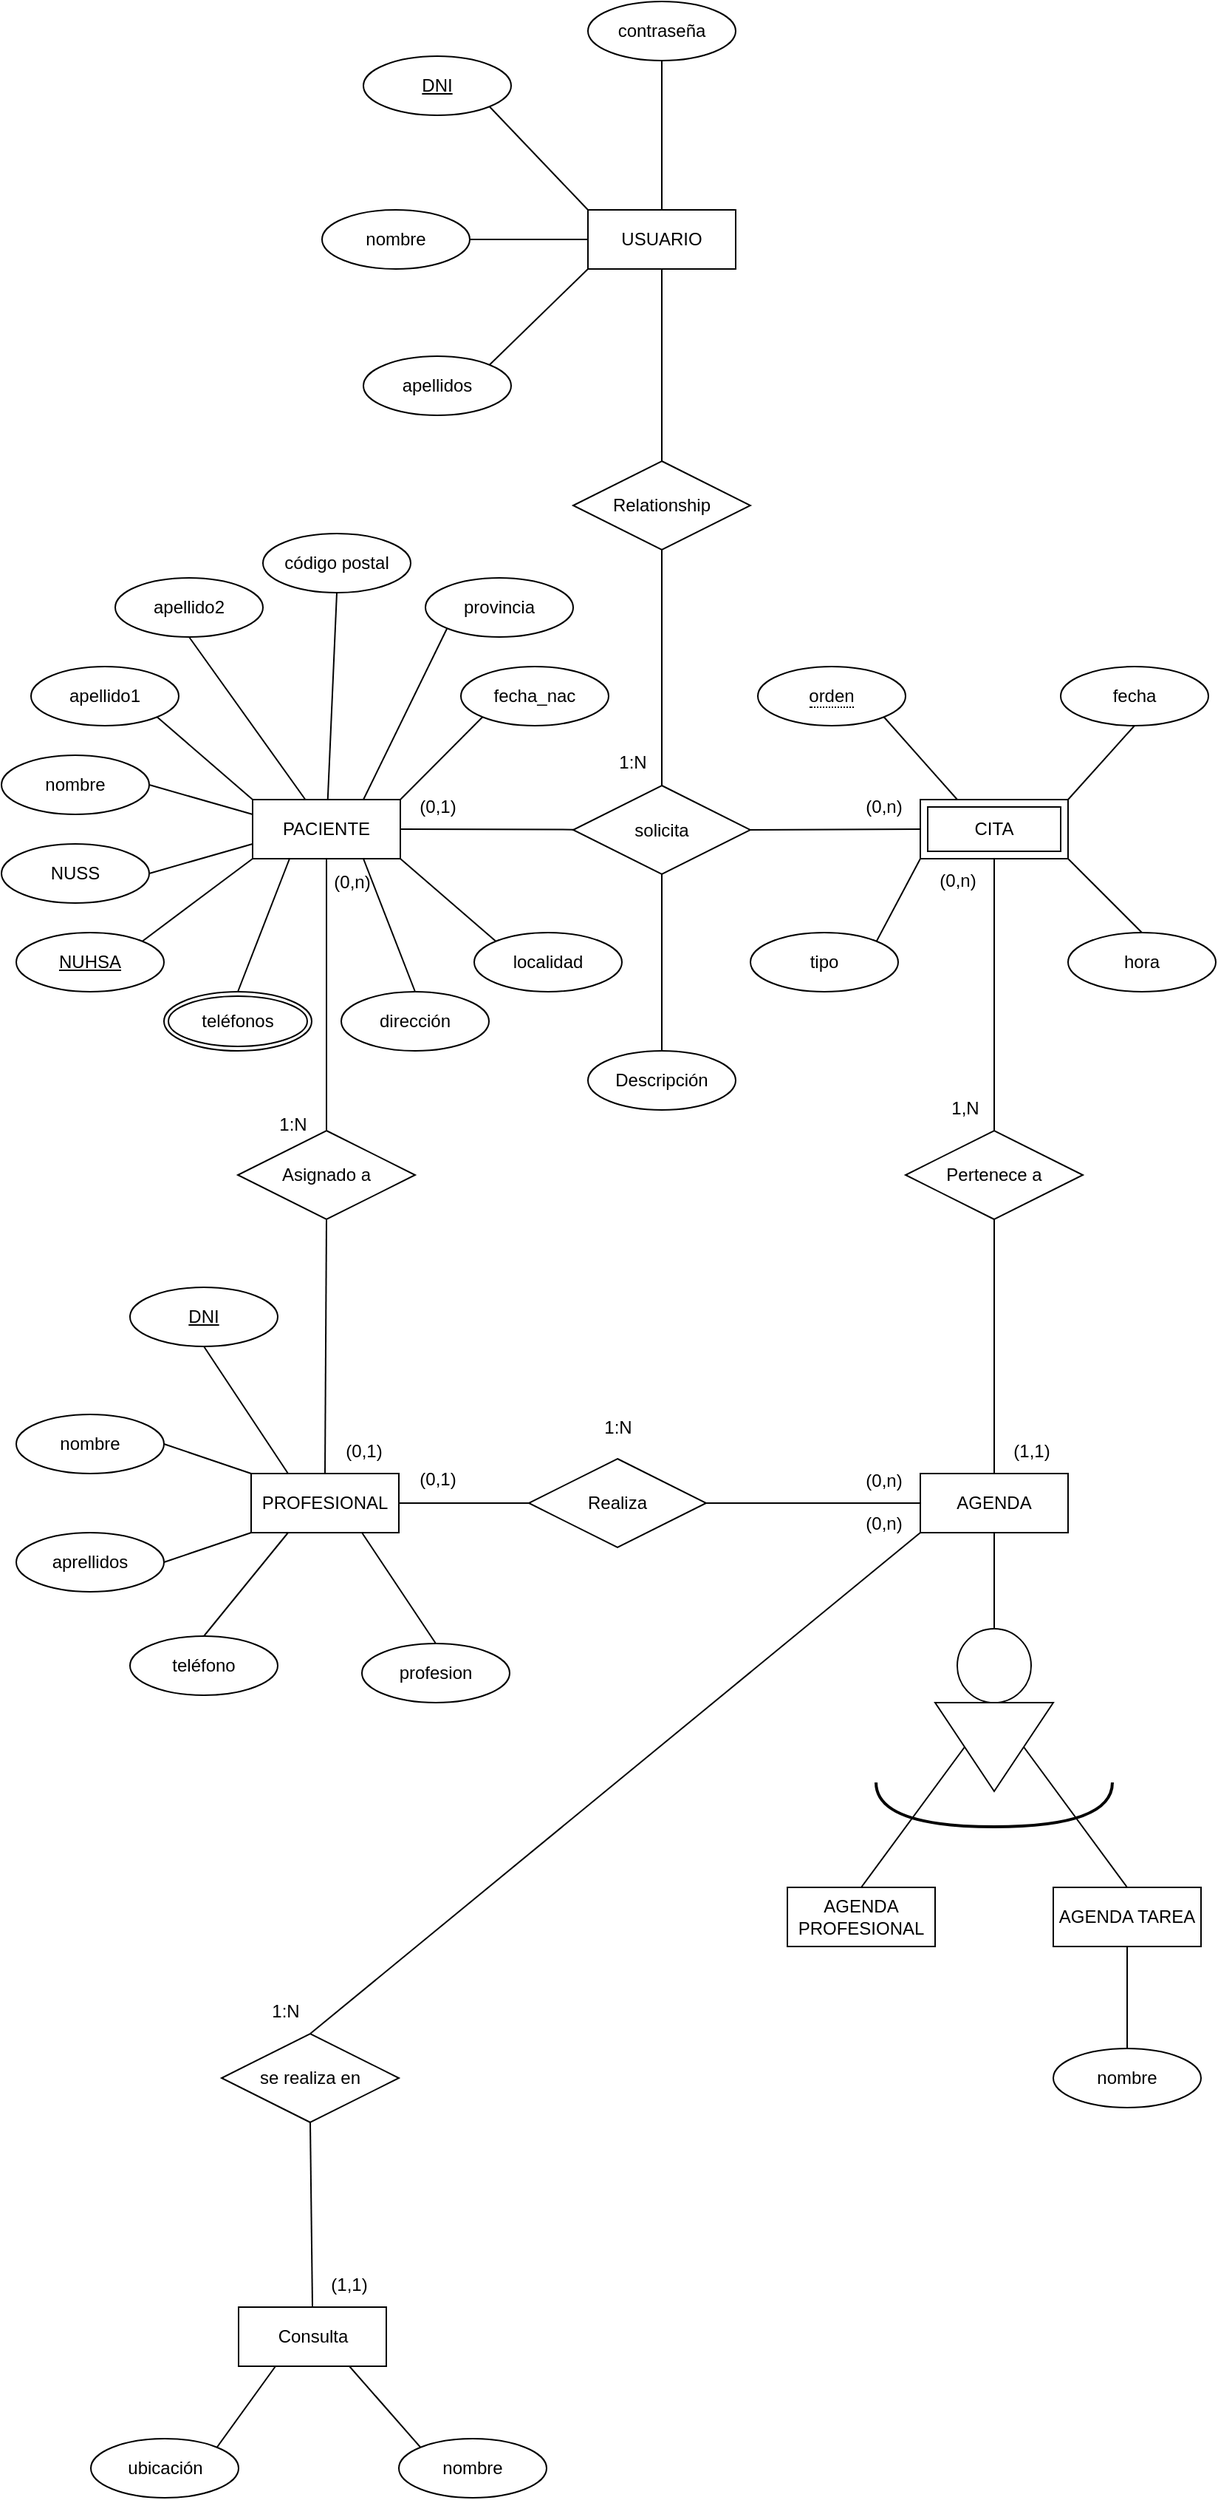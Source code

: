 <mxfile version="20.5.2" type="github">
  <diagram id="R2lEEEUBdFMjLlhIrx00" name="Page-1">
    <mxGraphModel dx="1102" dy="1736" grid="1" gridSize="10" guides="1" tooltips="1" connect="1" arrows="1" fold="1" page="1" pageScale="1" pageWidth="827" pageHeight="1169" math="0" shadow="0" extFonts="Permanent Marker^https://fonts.googleapis.com/css?family=Permanent+Marker">
      <root>
        <mxCell id="0" />
        <mxCell id="1" parent="0" />
        <mxCell id="TmSD7UhLPy2CCh7BKd5N-5" value="PACIENTE" style="whiteSpace=wrap;html=1;align=center;" parent="1" vertex="1">
          <mxGeometry x="173" y="60" width="100" height="40" as="geometry" />
        </mxCell>
        <mxCell id="TmSD7UhLPy2CCh7BKd5N-8" value="&lt;div&gt;solicita&lt;/div&gt;" style="shape=rhombus;perimeter=rhombusPerimeter;whiteSpace=wrap;html=1;align=center;" parent="1" vertex="1">
          <mxGeometry x="390" y="50.5" width="120" height="60" as="geometry" />
        </mxCell>
        <mxCell id="TmSD7UhLPy2CCh7BKd5N-9" value="" style="endArrow=none;html=1;rounded=0;exitX=1;exitY=0.5;exitDx=0;exitDy=0;" parent="1" source="TmSD7UhLPy2CCh7BKd5N-5" target="TmSD7UhLPy2CCh7BKd5N-8" edge="1">
          <mxGeometry relative="1" as="geometry">
            <mxPoint x="330" y="280" as="sourcePoint" />
            <mxPoint x="490" y="280" as="targetPoint" />
          </mxGeometry>
        </mxCell>
        <mxCell id="TmSD7UhLPy2CCh7BKd5N-10" value="" style="endArrow=none;html=1;rounded=0;exitX=1;exitY=0.5;exitDx=0;exitDy=0;entryX=0;entryY=0.5;entryDx=0;entryDy=0;" parent="1" source="TmSD7UhLPy2CCh7BKd5N-8" target="TmSD7UhLPy2CCh7BKd5N-52" edge="1">
          <mxGeometry relative="1" as="geometry">
            <mxPoint x="330" y="280" as="sourcePoint" />
            <mxPoint x="650" y="80" as="targetPoint" />
          </mxGeometry>
        </mxCell>
        <mxCell id="TmSD7UhLPy2CCh7BKd5N-11" value="&lt;div&gt;Descripción&lt;/div&gt;" style="ellipse;whiteSpace=wrap;html=1;align=center;" parent="1" vertex="1">
          <mxGeometry x="400" y="230" width="100" height="40" as="geometry" />
        </mxCell>
        <mxCell id="TmSD7UhLPy2CCh7BKd5N-12" value="" style="endArrow=none;html=1;rounded=0;entryX=0.5;entryY=1;entryDx=0;entryDy=0;" parent="1" source="TmSD7UhLPy2CCh7BKd5N-11" target="TmSD7UhLPy2CCh7BKd5N-8" edge="1">
          <mxGeometry relative="1" as="geometry">
            <mxPoint x="331" y="282.5" as="sourcePoint" />
            <mxPoint x="491" y="282.5" as="targetPoint" />
          </mxGeometry>
        </mxCell>
        <mxCell id="TmSD7UhLPy2CCh7BKd5N-13" value="(0,1)" style="text;html=1;align=center;verticalAlign=middle;resizable=0;points=[];autosize=1;strokeColor=none;fillColor=none;" parent="1" vertex="1">
          <mxGeometry x="273" y="50" width="50" height="30" as="geometry" />
        </mxCell>
        <mxCell id="TmSD7UhLPy2CCh7BKd5N-14" value="(0,n)" style="text;html=1;align=center;verticalAlign=middle;resizable=0;points=[];autosize=1;strokeColor=none;fillColor=none;" parent="1" vertex="1">
          <mxGeometry x="575" y="50" width="50" height="30" as="geometry" />
        </mxCell>
        <mxCell id="TmSD7UhLPy2CCh7BKd5N-17" value="1:N" style="text;html=1;align=center;verticalAlign=middle;resizable=0;points=[];autosize=1;strokeColor=none;fillColor=none;" parent="1" vertex="1">
          <mxGeometry x="410" y="20" width="40" height="30" as="geometry" />
        </mxCell>
        <mxCell id="TmSD7UhLPy2CCh7BKd5N-20" value="Pertenece a" style="shape=rhombus;perimeter=rhombusPerimeter;whiteSpace=wrap;html=1;align=center;direction=west;" parent="1" vertex="1">
          <mxGeometry x="615" y="284" width="120" height="60" as="geometry" />
        </mxCell>
        <mxCell id="TmSD7UhLPy2CCh7BKd5N-21" value="" style="endArrow=none;html=1;rounded=0;entryX=0.5;entryY=1;entryDx=0;entryDy=0;exitX=0.5;exitY=1;exitDx=0;exitDy=0;" parent="1" source="TmSD7UhLPy2CCh7BKd5N-52" target="TmSD7UhLPy2CCh7BKd5N-20" edge="1">
          <mxGeometry relative="1" as="geometry">
            <mxPoint x="725" y="80" as="sourcePoint" />
            <mxPoint x="735" y="190" as="targetPoint" />
          </mxGeometry>
        </mxCell>
        <mxCell id="TmSD7UhLPy2CCh7BKd5N-25" value="" style="endArrow=none;html=1;rounded=0;exitX=0.5;exitY=0;exitDx=0;exitDy=0;entryX=0.5;entryY=0;entryDx=0;entryDy=0;" parent="1" source="TmSD7UhLPy2CCh7BKd5N-20" target="TmSD7UhLPy2CCh7BKd5N-53" edge="1">
          <mxGeometry relative="1" as="geometry">
            <mxPoint x="810" y="585" as="sourcePoint" />
            <mxPoint x="1395" y="317" as="targetPoint" />
          </mxGeometry>
        </mxCell>
        <mxCell id="TmSD7UhLPy2CCh7BKd5N-27" value="&lt;div&gt;NUHSA&lt;/div&gt;" style="ellipse;whiteSpace=wrap;html=1;align=center;fontStyle=4;" parent="1" vertex="1">
          <mxGeometry x="13" y="150" width="100" height="40" as="geometry" />
        </mxCell>
        <mxCell id="TmSD7UhLPy2CCh7BKd5N-28" value="&lt;div&gt;NUSS&lt;/div&gt;" style="ellipse;whiteSpace=wrap;html=1;align=center;" parent="1" vertex="1">
          <mxGeometry x="3" y="90" width="100" height="40" as="geometry" />
        </mxCell>
        <mxCell id="TmSD7UhLPy2CCh7BKd5N-30" value="" style="endArrow=none;html=1;rounded=0;exitX=1;exitY=0;exitDx=0;exitDy=0;entryX=0;entryY=1;entryDx=0;entryDy=0;" parent="1" source="TmSD7UhLPy2CCh7BKd5N-27" target="TmSD7UhLPy2CCh7BKd5N-5" edge="1">
          <mxGeometry relative="1" as="geometry">
            <mxPoint x="223" y="210" as="sourcePoint" />
            <mxPoint x="433" y="190" as="targetPoint" />
          </mxGeometry>
        </mxCell>
        <mxCell id="TmSD7UhLPy2CCh7BKd5N-33" value="" style="endArrow=none;html=1;rounded=0;exitX=1;exitY=0.5;exitDx=0;exitDy=0;" parent="1" source="TmSD7UhLPy2CCh7BKd5N-28" edge="1">
          <mxGeometry relative="1" as="geometry">
            <mxPoint x="273" y="290" as="sourcePoint" />
            <mxPoint x="173" y="90" as="targetPoint" />
          </mxGeometry>
        </mxCell>
        <mxCell id="TmSD7UhLPy2CCh7BKd5N-34" value="nombre" style="ellipse;whiteSpace=wrap;html=1;align=center;" parent="1" vertex="1">
          <mxGeometry x="3" y="30" width="100" height="40" as="geometry" />
        </mxCell>
        <mxCell id="TmSD7UhLPy2CCh7BKd5N-35" value="apellido1" style="ellipse;whiteSpace=wrap;html=1;align=center;" parent="1" vertex="1">
          <mxGeometry x="23" y="-30" width="100" height="40" as="geometry" />
        </mxCell>
        <mxCell id="TmSD7UhLPy2CCh7BKd5N-36" value="&lt;div&gt;apellido2&lt;/div&gt;" style="ellipse;whiteSpace=wrap;html=1;align=center;" parent="1" vertex="1">
          <mxGeometry x="80" y="-90" width="100" height="40" as="geometry" />
        </mxCell>
        <mxCell id="TmSD7UhLPy2CCh7BKd5N-37" value="" style="endArrow=none;html=1;rounded=0;exitX=1;exitY=0.5;exitDx=0;exitDy=0;" parent="1" source="TmSD7UhLPy2CCh7BKd5N-34" edge="1">
          <mxGeometry relative="1" as="geometry">
            <mxPoint x="273" y="220" as="sourcePoint" />
            <mxPoint x="173" y="70" as="targetPoint" />
          </mxGeometry>
        </mxCell>
        <mxCell id="TmSD7UhLPy2CCh7BKd5N-38" value="" style="endArrow=none;html=1;rounded=0;entryX=0;entryY=0;entryDx=0;entryDy=0;exitX=1;exitY=1;exitDx=0;exitDy=0;" parent="1" source="TmSD7UhLPy2CCh7BKd5N-35" target="TmSD7UhLPy2CCh7BKd5N-5" edge="1">
          <mxGeometry relative="1" as="geometry">
            <mxPoint x="103" y="4" as="sourcePoint" />
            <mxPoint x="433" y="220" as="targetPoint" />
          </mxGeometry>
        </mxCell>
        <mxCell id="TmSD7UhLPy2CCh7BKd5N-39" value="" style="endArrow=none;html=1;rounded=0;exitX=0.5;exitY=1;exitDx=0;exitDy=0;" parent="1" source="TmSD7UhLPy2CCh7BKd5N-36" target="TmSD7UhLPy2CCh7BKd5N-5" edge="1">
          <mxGeometry relative="1" as="geometry">
            <mxPoint x="273" y="220" as="sourcePoint" />
            <mxPoint x="433" y="220" as="targetPoint" />
          </mxGeometry>
        </mxCell>
        <mxCell id="TmSD7UhLPy2CCh7BKd5N-40" value="teléfonos" style="ellipse;shape=doubleEllipse;margin=3;whiteSpace=wrap;html=1;align=center;" parent="1" vertex="1">
          <mxGeometry x="113" y="190" width="100" height="40" as="geometry" />
        </mxCell>
        <mxCell id="TmSD7UhLPy2CCh7BKd5N-41" value="" style="endArrow=none;html=1;rounded=0;exitX=0.5;exitY=0;exitDx=0;exitDy=0;entryX=0.25;entryY=1;entryDx=0;entryDy=0;" parent="1" source="TmSD7UhLPy2CCh7BKd5N-40" target="TmSD7UhLPy2CCh7BKd5N-5" edge="1">
          <mxGeometry relative="1" as="geometry">
            <mxPoint x="273" y="220" as="sourcePoint" />
            <mxPoint x="433" y="220" as="targetPoint" />
          </mxGeometry>
        </mxCell>
        <mxCell id="TmSD7UhLPy2CCh7BKd5N-42" value="dirección" style="ellipse;whiteSpace=wrap;html=1;align=center;" parent="1" vertex="1">
          <mxGeometry x="233" y="190" width="100" height="40" as="geometry" />
        </mxCell>
        <mxCell id="TmSD7UhLPy2CCh7BKd5N-43" value="código postal" style="ellipse;whiteSpace=wrap;html=1;align=center;" parent="1" vertex="1">
          <mxGeometry x="180" y="-120" width="100" height="40" as="geometry" />
        </mxCell>
        <mxCell id="TmSD7UhLPy2CCh7BKd5N-44" value="&lt;div&gt;localidad&lt;/div&gt;" style="ellipse;whiteSpace=wrap;html=1;align=center;" parent="1" vertex="1">
          <mxGeometry x="323" y="150" width="100" height="40" as="geometry" />
        </mxCell>
        <mxCell id="TmSD7UhLPy2CCh7BKd5N-45" value="provincia" style="ellipse;whiteSpace=wrap;html=1;align=center;" parent="1" vertex="1">
          <mxGeometry x="290" y="-90" width="100" height="40" as="geometry" />
        </mxCell>
        <mxCell id="TmSD7UhLPy2CCh7BKd5N-46" value="" style="endArrow=none;html=1;rounded=0;entryX=0.5;entryY=1;entryDx=0;entryDy=0;" parent="1" source="TmSD7UhLPy2CCh7BKd5N-5" target="TmSD7UhLPy2CCh7BKd5N-43" edge="1">
          <mxGeometry relative="1" as="geometry">
            <mxPoint x="303" y="220" as="sourcePoint" />
            <mxPoint x="463" y="220" as="targetPoint" />
          </mxGeometry>
        </mxCell>
        <mxCell id="TmSD7UhLPy2CCh7BKd5N-47" value="" style="endArrow=none;html=1;rounded=0;entryX=0;entryY=1;entryDx=0;entryDy=0;exitX=0.75;exitY=0;exitDx=0;exitDy=0;" parent="1" target="TmSD7UhLPy2CCh7BKd5N-45" edge="1" source="TmSD7UhLPy2CCh7BKd5N-5">
          <mxGeometry relative="1" as="geometry">
            <mxPoint x="273" y="60" as="sourcePoint" />
            <mxPoint x="463" y="220" as="targetPoint" />
          </mxGeometry>
        </mxCell>
        <mxCell id="TmSD7UhLPy2CCh7BKd5N-48" value="" style="endArrow=none;html=1;rounded=0;exitX=0.75;exitY=1;exitDx=0;exitDy=0;entryX=0.5;entryY=0;entryDx=0;entryDy=0;" parent="1" source="TmSD7UhLPy2CCh7BKd5N-5" target="TmSD7UhLPy2CCh7BKd5N-42" edge="1">
          <mxGeometry relative="1" as="geometry">
            <mxPoint x="303" y="220" as="sourcePoint" />
            <mxPoint x="463" y="220" as="targetPoint" />
          </mxGeometry>
        </mxCell>
        <mxCell id="TmSD7UhLPy2CCh7BKd5N-49" value="" style="endArrow=none;html=1;rounded=0;exitX=1;exitY=1;exitDx=0;exitDy=0;entryX=0;entryY=0;entryDx=0;entryDy=0;" parent="1" source="TmSD7UhLPy2CCh7BKd5N-5" target="TmSD7UhLPy2CCh7BKd5N-44" edge="1">
          <mxGeometry relative="1" as="geometry">
            <mxPoint x="303" y="220" as="sourcePoint" />
            <mxPoint x="463" y="220" as="targetPoint" />
          </mxGeometry>
        </mxCell>
        <mxCell id="TmSD7UhLPy2CCh7BKd5N-50" value="tipo" style="ellipse;whiteSpace=wrap;html=1;align=center;direction=west;" parent="1" vertex="1">
          <mxGeometry x="510" y="150" width="100" height="40" as="geometry" />
        </mxCell>
        <mxCell id="TmSD7UhLPy2CCh7BKd5N-51" value="hora" style="ellipse;whiteSpace=wrap;html=1;align=center;" parent="1" vertex="1">
          <mxGeometry x="725" y="150" width="100" height="40" as="geometry" />
        </mxCell>
        <mxCell id="TmSD7UhLPy2CCh7BKd5N-52" value="CITA" style="shape=ext;margin=3;double=1;whiteSpace=wrap;html=1;align=center;" parent="1" vertex="1">
          <mxGeometry x="625" y="60" width="100" height="40" as="geometry" />
        </mxCell>
        <mxCell id="TmSD7UhLPy2CCh7BKd5N-53" value="&lt;div&gt;AGENDA&lt;/div&gt;" style="whiteSpace=wrap;html=1;align=center;" parent="1" vertex="1">
          <mxGeometry x="625" y="516" width="100" height="40" as="geometry" />
        </mxCell>
        <mxCell id="TmSD7UhLPy2CCh7BKd5N-54" value="(0,n)" style="text;html=1;align=center;verticalAlign=middle;resizable=0;points=[];autosize=1;strokeColor=none;fillColor=none;" parent="1" vertex="1">
          <mxGeometry x="625" y="100" width="50" height="30" as="geometry" />
        </mxCell>
        <mxCell id="TmSD7UhLPy2CCh7BKd5N-56" value="fecha" style="ellipse;whiteSpace=wrap;html=1;align=center;" parent="1" vertex="1">
          <mxGeometry x="720" y="-30" width="100" height="40" as="geometry" />
        </mxCell>
        <mxCell id="TmSD7UhLPy2CCh7BKd5N-57" value="" style="endArrow=none;html=1;rounded=0;exitX=0;exitY=1;exitDx=0;exitDy=0;entryX=0;entryY=1;entryDx=0;entryDy=0;" parent="1" source="TmSD7UhLPy2CCh7BKd5N-52" target="TmSD7UhLPy2CCh7BKd5N-50" edge="1">
          <mxGeometry relative="1" as="geometry">
            <mxPoint x="690" y="220" as="sourcePoint" />
            <mxPoint x="850" y="220" as="targetPoint" />
          </mxGeometry>
        </mxCell>
        <mxCell id="TmSD7UhLPy2CCh7BKd5N-58" value="" style="endArrow=none;html=1;rounded=0;exitX=1;exitY=1;exitDx=0;exitDy=0;entryX=0.5;entryY=0;entryDx=0;entryDy=0;" parent="1" source="TmSD7UhLPy2CCh7BKd5N-52" target="TmSD7UhLPy2CCh7BKd5N-51" edge="1">
          <mxGeometry relative="1" as="geometry">
            <mxPoint x="690" y="220" as="sourcePoint" />
            <mxPoint x="850" y="220" as="targetPoint" />
          </mxGeometry>
        </mxCell>
        <mxCell id="TmSD7UhLPy2CCh7BKd5N-59" value="" style="endArrow=none;html=1;rounded=0;exitX=0.5;exitY=1;exitDx=0;exitDy=0;entryX=1;entryY=0;entryDx=0;entryDy=0;" parent="1" source="TmSD7UhLPy2CCh7BKd5N-56" target="TmSD7UhLPy2CCh7BKd5N-52" edge="1">
          <mxGeometry relative="1" as="geometry">
            <mxPoint x="690" y="220" as="sourcePoint" />
            <mxPoint x="850" y="220" as="targetPoint" />
          </mxGeometry>
        </mxCell>
        <mxCell id="TmSD7UhLPy2CCh7BKd5N-60" value="1,N" style="text;html=1;align=center;verticalAlign=middle;resizable=0;points=[];autosize=1;strokeColor=none;fillColor=none;" parent="1" vertex="1">
          <mxGeometry x="635" y="254" width="40" height="30" as="geometry" />
        </mxCell>
        <mxCell id="TmSD7UhLPy2CCh7BKd5N-62" value="" style="endArrow=none;html=1;rounded=0;exitX=1;exitY=1;exitDx=0;exitDy=0;entryX=0.25;entryY=0;entryDx=0;entryDy=0;" parent="1" source="TmSD7UhLPy2CCh7BKd5N-63" target="TmSD7UhLPy2CCh7BKd5N-52" edge="1">
          <mxGeometry relative="1" as="geometry">
            <mxPoint x="650" y="-30" as="sourcePoint" />
            <mxPoint x="990" y="120" as="targetPoint" />
          </mxGeometry>
        </mxCell>
        <mxCell id="TmSD7UhLPy2CCh7BKd5N-63" value="&lt;span style=&quot;border-bottom: 1px dotted&quot;&gt;orden&lt;/span&gt;" style="ellipse;whiteSpace=wrap;html=1;align=center;" parent="1" vertex="1">
          <mxGeometry x="515" y="-30" width="100" height="40" as="geometry" />
        </mxCell>
        <mxCell id="TmSD7UhLPy2CCh7BKd5N-70" value="(1,1)" style="text;html=1;align=center;verticalAlign=middle;resizable=0;points=[];autosize=1;strokeColor=none;fillColor=none;" parent="1" vertex="1">
          <mxGeometry x="675" y="486" width="50" height="30" as="geometry" />
        </mxCell>
        <mxCell id="TmSD7UhLPy2CCh7BKd5N-71" value="" style="triangle;whiteSpace=wrap;html=1;direction=south;" parent="1" vertex="1">
          <mxGeometry x="635" y="671" width="80" height="60" as="geometry" />
        </mxCell>
        <mxCell id="TmSD7UhLPy2CCh7BKd5N-72" value="" style="endArrow=none;html=1;rounded=0;exitX=0.5;exitY=1;exitDx=0;exitDy=0;entryX=0.5;entryY=0;entryDx=0;entryDy=0;" parent="1" source="TmSD7UhLPy2CCh7BKd5N-53" target="TmSD7UhLPy2CCh7BKd5N-116" edge="1">
          <mxGeometry relative="1" as="geometry">
            <mxPoint x="795" y="526" as="sourcePoint" />
            <mxPoint x="955" y="526" as="targetPoint" />
          </mxGeometry>
        </mxCell>
        <mxCell id="TmSD7UhLPy2CCh7BKd5N-74" value="AGENDA PROFESIONAL" style="whiteSpace=wrap;html=1;align=center;" parent="1" vertex="1">
          <mxGeometry x="535" y="796" width="100" height="40" as="geometry" />
        </mxCell>
        <mxCell id="TmSD7UhLPy2CCh7BKd5N-75" value="AGENDA TAREA" style="whiteSpace=wrap;html=1;align=center;" parent="1" vertex="1">
          <mxGeometry x="715" y="796" width="100" height="40" as="geometry" />
        </mxCell>
        <mxCell id="TmSD7UhLPy2CCh7BKd5N-76" value="" style="endArrow=none;html=1;rounded=0;exitX=0.5;exitY=1;exitDx=0;exitDy=0;entryX=0.5;entryY=0;entryDx=0;entryDy=0;" parent="1" source="TmSD7UhLPy2CCh7BKd5N-71" target="TmSD7UhLPy2CCh7BKd5N-74" edge="1">
          <mxGeometry relative="1" as="geometry">
            <mxPoint x="795" y="591" as="sourcePoint" />
            <mxPoint x="955" y="591" as="targetPoint" />
          </mxGeometry>
        </mxCell>
        <mxCell id="TmSD7UhLPy2CCh7BKd5N-77" value="" style="endArrow=none;html=1;rounded=0;exitX=0.5;exitY=0;exitDx=0;exitDy=0;entryX=0.5;entryY=0;entryDx=0;entryDy=0;" parent="1" source="TmSD7UhLPy2CCh7BKd5N-71" target="TmSD7UhLPy2CCh7BKd5N-75" edge="1">
          <mxGeometry relative="1" as="geometry">
            <mxPoint x="795" y="591" as="sourcePoint" />
            <mxPoint x="955" y="591" as="targetPoint" />
          </mxGeometry>
        </mxCell>
        <mxCell id="TmSD7UhLPy2CCh7BKd5N-78" value="" style="endArrow=none;html=1;rounded=0;edgeStyle=orthogonalEdgeStyle;curved=1;strokeWidth=2;" parent="1" edge="1">
          <mxGeometry width="50" height="50" relative="1" as="geometry">
            <mxPoint x="595" y="725" as="sourcePoint" />
            <mxPoint x="755" y="725" as="targetPoint" />
            <Array as="points">
              <mxPoint x="595" y="755" />
              <mxPoint x="755" y="755" />
            </Array>
          </mxGeometry>
        </mxCell>
        <mxCell id="TmSD7UhLPy2CCh7BKd5N-91" value="PROFESIONAL" style="whiteSpace=wrap;html=1;align=center;" parent="1" vertex="1">
          <mxGeometry x="172" y="516" width="100" height="40" as="geometry" />
        </mxCell>
        <mxCell id="TmSD7UhLPy2CCh7BKd5N-92" value="" style="endArrow=none;html=1;rounded=0;exitX=0;exitY=0.5;exitDx=0;exitDy=0;entryX=1;entryY=0.5;entryDx=0;entryDy=0;" parent="1" source="TmSD7UhLPy2CCh7BKd5N-103" target="TmSD7UhLPy2CCh7BKd5N-91" edge="1">
          <mxGeometry relative="1" as="geometry">
            <mxPoint x="303" y="421" as="sourcePoint" />
            <mxPoint x="603" y="311" as="targetPoint" />
          </mxGeometry>
        </mxCell>
        <mxCell id="TmSD7UhLPy2CCh7BKd5N-93" value="&lt;div&gt;nombre&lt;/div&gt;" style="ellipse;whiteSpace=wrap;html=1;align=center;" parent="1" vertex="1">
          <mxGeometry x="13" y="476" width="100" height="40" as="geometry" />
        </mxCell>
        <mxCell id="TmSD7UhLPy2CCh7BKd5N-94" value="aprellidos" style="ellipse;whiteSpace=wrap;html=1;align=center;" parent="1" vertex="1">
          <mxGeometry x="13" y="556" width="100" height="40" as="geometry" />
        </mxCell>
        <mxCell id="TmSD7UhLPy2CCh7BKd5N-95" value="teléfono" style="ellipse;whiteSpace=wrap;html=1;align=center;" parent="1" vertex="1">
          <mxGeometry x="90" y="626" width="100" height="40" as="geometry" />
        </mxCell>
        <mxCell id="TmSD7UhLPy2CCh7BKd5N-96" value="profesion" style="ellipse;whiteSpace=wrap;html=1;align=center;" parent="1" vertex="1">
          <mxGeometry x="247" y="631" width="100" height="40" as="geometry" />
        </mxCell>
        <mxCell id="TmSD7UhLPy2CCh7BKd5N-97" value="" style="endArrow=none;html=1;rounded=0;strokeWidth=1;curved=1;exitX=0;exitY=0;exitDx=0;exitDy=0;entryX=1;entryY=0.5;entryDx=0;entryDy=0;" parent="1" source="TmSD7UhLPy2CCh7BKd5N-91" target="TmSD7UhLPy2CCh7BKd5N-93" edge="1">
          <mxGeometry relative="1" as="geometry">
            <mxPoint x="203" y="491" as="sourcePoint" />
            <mxPoint x="403" y="461" as="targetPoint" />
          </mxGeometry>
        </mxCell>
        <mxCell id="TmSD7UhLPy2CCh7BKd5N-98" value="" style="endArrow=none;html=1;rounded=0;strokeWidth=1;curved=1;exitX=0;exitY=1;exitDx=0;exitDy=0;entryX=1;entryY=0.5;entryDx=0;entryDy=0;" parent="1" source="TmSD7UhLPy2CCh7BKd5N-91" target="TmSD7UhLPy2CCh7BKd5N-94" edge="1">
          <mxGeometry relative="1" as="geometry">
            <mxPoint x="243" y="461" as="sourcePoint" />
            <mxPoint x="403" y="461" as="targetPoint" />
          </mxGeometry>
        </mxCell>
        <mxCell id="TmSD7UhLPy2CCh7BKd5N-99" value="" style="endArrow=none;html=1;rounded=0;strokeWidth=1;curved=1;exitX=0.25;exitY=1;exitDx=0;exitDy=0;entryX=0.5;entryY=0;entryDx=0;entryDy=0;" parent="1" source="TmSD7UhLPy2CCh7BKd5N-91" target="TmSD7UhLPy2CCh7BKd5N-95" edge="1">
          <mxGeometry relative="1" as="geometry">
            <mxPoint x="243" y="461" as="sourcePoint" />
            <mxPoint x="403" y="461" as="targetPoint" />
          </mxGeometry>
        </mxCell>
        <mxCell id="TmSD7UhLPy2CCh7BKd5N-100" value="" style="endArrow=none;html=1;rounded=0;strokeWidth=1;curved=1;exitX=0.75;exitY=1;exitDx=0;exitDy=0;entryX=0.5;entryY=0;entryDx=0;entryDy=0;" parent="1" source="TmSD7UhLPy2CCh7BKd5N-91" target="TmSD7UhLPy2CCh7BKd5N-96" edge="1">
          <mxGeometry relative="1" as="geometry">
            <mxPoint x="243" y="461" as="sourcePoint" />
            <mxPoint x="403" y="461" as="targetPoint" />
          </mxGeometry>
        </mxCell>
        <mxCell id="TmSD7UhLPy2CCh7BKd5N-101" value="&lt;u&gt;DNI&lt;/u&gt;" style="ellipse;whiteSpace=wrap;html=1;align=center;" parent="1" vertex="1">
          <mxGeometry x="90" y="390" width="100" height="40" as="geometry" />
        </mxCell>
        <mxCell id="TmSD7UhLPy2CCh7BKd5N-102" value="" style="endArrow=none;html=1;rounded=0;strokeWidth=1;curved=1;exitX=0.5;exitY=1;exitDx=0;exitDy=0;entryX=0.25;entryY=0;entryDx=0;entryDy=0;" parent="1" source="TmSD7UhLPy2CCh7BKd5N-101" target="TmSD7UhLPy2CCh7BKd5N-91" edge="1">
          <mxGeometry relative="1" as="geometry">
            <mxPoint x="243" y="501" as="sourcePoint" />
            <mxPoint x="403" y="501" as="targetPoint" />
          </mxGeometry>
        </mxCell>
        <mxCell id="TmSD7UhLPy2CCh7BKd5N-103" value="Realiza" style="shape=rhombus;perimeter=rhombusPerimeter;whiteSpace=wrap;html=1;align=center;" parent="1" vertex="1">
          <mxGeometry x="360" y="506" width="120" height="60" as="geometry" />
        </mxCell>
        <mxCell id="TmSD7UhLPy2CCh7BKd5N-104" value="" style="endArrow=none;html=1;rounded=0;strokeWidth=1;curved=1;entryX=0;entryY=0.5;entryDx=0;entryDy=0;exitX=1;exitY=0.5;exitDx=0;exitDy=0;" parent="1" source="TmSD7UhLPy2CCh7BKd5N-103" target="TmSD7UhLPy2CCh7BKd5N-53" edge="1">
          <mxGeometry relative="1" as="geometry">
            <mxPoint x="210" y="601" as="sourcePoint" />
            <mxPoint x="370" y="601" as="targetPoint" />
          </mxGeometry>
        </mxCell>
        <mxCell id="TmSD7UhLPy2CCh7BKd5N-105" value="Asignado a" style="shape=rhombus;perimeter=rhombusPerimeter;whiteSpace=wrap;html=1;align=center;" parent="1" vertex="1">
          <mxGeometry x="163" y="284" width="120" height="60" as="geometry" />
        </mxCell>
        <mxCell id="TmSD7UhLPy2CCh7BKd5N-106" value="" style="endArrow=none;html=1;rounded=0;strokeWidth=1;curved=1;exitX=0.5;exitY=0;exitDx=0;exitDy=0;entryX=0.5;entryY=1;entryDx=0;entryDy=0;" parent="1" source="TmSD7UhLPy2CCh7BKd5N-105" target="TmSD7UhLPy2CCh7BKd5N-5" edge="1">
          <mxGeometry relative="1" as="geometry">
            <mxPoint x="310" y="280" as="sourcePoint" />
            <mxPoint x="470" y="280" as="targetPoint" />
          </mxGeometry>
        </mxCell>
        <mxCell id="TmSD7UhLPy2CCh7BKd5N-107" value="" style="endArrow=none;html=1;rounded=0;strokeWidth=1;curved=1;exitX=0.5;exitY=1;exitDx=0;exitDy=0;entryX=0.5;entryY=0;entryDx=0;entryDy=0;" parent="1" source="TmSD7UhLPy2CCh7BKd5N-105" target="TmSD7UhLPy2CCh7BKd5N-91" edge="1">
          <mxGeometry relative="1" as="geometry">
            <mxPoint x="310" y="280" as="sourcePoint" />
            <mxPoint x="470" y="280" as="targetPoint" />
          </mxGeometry>
        </mxCell>
        <mxCell id="TmSD7UhLPy2CCh7BKd5N-108" value="nombre" style="ellipse;whiteSpace=wrap;html=1;align=center;" parent="1" vertex="1">
          <mxGeometry x="715" y="905" width="100" height="40" as="geometry" />
        </mxCell>
        <mxCell id="TmSD7UhLPy2CCh7BKd5N-109" value="" style="endArrow=none;html=1;rounded=0;strokeWidth=1;curved=1;exitX=0.5;exitY=0;exitDx=0;exitDy=0;entryX=0.5;entryY=1;entryDx=0;entryDy=0;" parent="1" source="TmSD7UhLPy2CCh7BKd5N-108" target="TmSD7UhLPy2CCh7BKd5N-75" edge="1">
          <mxGeometry relative="1" as="geometry">
            <mxPoint x="690" y="905" as="sourcePoint" />
            <mxPoint x="850" y="905" as="targetPoint" />
          </mxGeometry>
        </mxCell>
        <mxCell id="TmSD7UhLPy2CCh7BKd5N-110" value="(0,n)" style="text;html=1;align=center;verticalAlign=middle;resizable=0;points=[];autosize=1;strokeColor=none;fillColor=none;" parent="1" vertex="1">
          <mxGeometry x="215" y="101" width="50" height="30" as="geometry" />
        </mxCell>
        <mxCell id="TmSD7UhLPy2CCh7BKd5N-111" value="(0,1)" style="text;html=1;align=center;verticalAlign=middle;resizable=0;points=[];autosize=1;strokeColor=none;fillColor=none;" parent="1" vertex="1">
          <mxGeometry x="223" y="486" width="50" height="30" as="geometry" />
        </mxCell>
        <mxCell id="TmSD7UhLPy2CCh7BKd5N-112" value="1:N" style="text;html=1;align=center;verticalAlign=middle;resizable=0;points=[];autosize=1;strokeColor=none;fillColor=none;" parent="1" vertex="1">
          <mxGeometry x="180" y="265" width="40" height="30" as="geometry" />
        </mxCell>
        <mxCell id="TmSD7UhLPy2CCh7BKd5N-113" value="(0,1)" style="text;html=1;align=center;verticalAlign=middle;resizable=0;points=[];autosize=1;strokeColor=none;fillColor=none;" parent="1" vertex="1">
          <mxGeometry x="273" y="505" width="50" height="30" as="geometry" />
        </mxCell>
        <mxCell id="TmSD7UhLPy2CCh7BKd5N-114" value="(0,n)" style="text;html=1;align=center;verticalAlign=middle;resizable=0;points=[];autosize=1;strokeColor=none;fillColor=none;" parent="1" vertex="1">
          <mxGeometry x="575" y="506" width="50" height="30" as="geometry" />
        </mxCell>
        <mxCell id="TmSD7UhLPy2CCh7BKd5N-115" value="1:N" style="text;html=1;align=center;verticalAlign=middle;resizable=0;points=[];autosize=1;strokeColor=none;fillColor=none;" parent="1" vertex="1">
          <mxGeometry x="400" y="470" width="40" height="30" as="geometry" />
        </mxCell>
        <mxCell id="TmSD7UhLPy2CCh7BKd5N-116" value="" style="ellipse;whiteSpace=wrap;html=1;aspect=fixed;" parent="1" vertex="1">
          <mxGeometry x="650" y="621" width="50" height="50" as="geometry" />
        </mxCell>
        <mxCell id="CRbmaLVPum_Gk4sRa5jC-1" value="&lt;div&gt;Consulta&lt;/div&gt;" style="whiteSpace=wrap;html=1;align=center;direction=west;" parent="1" vertex="1">
          <mxGeometry x="163.5" y="1080" width="100" height="40" as="geometry" />
        </mxCell>
        <mxCell id="CRbmaLVPum_Gk4sRa5jC-2" value="&lt;div&gt;nombre&lt;/div&gt;" style="ellipse;whiteSpace=wrap;html=1;align=center;direction=west;" parent="1" vertex="1">
          <mxGeometry x="272" y="1169" width="100" height="40" as="geometry" />
        </mxCell>
        <mxCell id="CRbmaLVPum_Gk4sRa5jC-3" value="ubicación" style="ellipse;whiteSpace=wrap;html=1;align=center;direction=west;" parent="1" vertex="1">
          <mxGeometry x="63.5" y="1169" width="100" height="40" as="geometry" />
        </mxCell>
        <mxCell id="CRbmaLVPum_Gk4sRa5jC-4" value="" style="endArrow=none;html=1;rounded=0;exitX=1;exitY=1;exitDx=0;exitDy=0;entryX=0.25;entryY=0;entryDx=0;entryDy=0;" parent="1" source="CRbmaLVPum_Gk4sRa5jC-2" target="CRbmaLVPum_Gk4sRa5jC-1" edge="1">
          <mxGeometry relative="1" as="geometry">
            <mxPoint x="137" y="1110" as="sourcePoint" />
            <mxPoint x="297" y="1110" as="targetPoint" />
          </mxGeometry>
        </mxCell>
        <mxCell id="CRbmaLVPum_Gk4sRa5jC-6" value="" style="endArrow=none;html=1;rounded=0;entryX=0;entryY=1;entryDx=0;entryDy=0;exitX=0.75;exitY=0;exitDx=0;exitDy=0;" parent="1" source="CRbmaLVPum_Gk4sRa5jC-1" target="CRbmaLVPum_Gk4sRa5jC-3" edge="1">
          <mxGeometry relative="1" as="geometry">
            <mxPoint x="137" y="1110" as="sourcePoint" />
            <mxPoint x="297" y="1110" as="targetPoint" />
          </mxGeometry>
        </mxCell>
        <mxCell id="CRbmaLVPum_Gk4sRa5jC-7" value="se realiza en" style="shape=rhombus;perimeter=rhombusPerimeter;whiteSpace=wrap;html=1;align=center;direction=west;" parent="1" vertex="1">
          <mxGeometry x="152" y="895" width="120" height="60" as="geometry" />
        </mxCell>
        <mxCell id="CRbmaLVPum_Gk4sRa5jC-8" value="" style="endArrow=none;html=1;rounded=0;exitX=0;exitY=1;exitDx=0;exitDy=0;entryX=0.5;entryY=1;entryDx=0;entryDy=0;" parent="1" source="TmSD7UhLPy2CCh7BKd5N-53" target="CRbmaLVPum_Gk4sRa5jC-7" edge="1">
          <mxGeometry relative="1" as="geometry">
            <mxPoint x="233" y="1480" as="sourcePoint" />
            <mxPoint x="139.5" y="925" as="targetPoint" />
          </mxGeometry>
        </mxCell>
        <mxCell id="CRbmaLVPum_Gk4sRa5jC-9" value="" style="endArrow=none;html=1;rounded=0;exitX=0.5;exitY=0;exitDx=0;exitDy=0;entryX=0.5;entryY=1;entryDx=0;entryDy=0;" parent="1" source="CRbmaLVPum_Gk4sRa5jC-7" target="CRbmaLVPum_Gk4sRa5jC-1" edge="1">
          <mxGeometry relative="1" as="geometry">
            <mxPoint x="-131.5" y="1290" as="sourcePoint" />
            <mxPoint x="330" y="1050" as="targetPoint" />
          </mxGeometry>
        </mxCell>
        <mxCell id="CRbmaLVPum_Gk4sRa5jC-10" value="(0,n)" style="text;html=1;align=center;verticalAlign=middle;resizable=0;points=[];autosize=1;strokeColor=none;fillColor=none;" parent="1" vertex="1">
          <mxGeometry x="575" y="535" width="50" height="30" as="geometry" />
        </mxCell>
        <mxCell id="CRbmaLVPum_Gk4sRa5jC-11" value="(1,1)" style="text;html=1;align=center;verticalAlign=middle;resizable=0;points=[];autosize=1;strokeColor=none;fillColor=none;" parent="1" vertex="1">
          <mxGeometry x="213" y="1050" width="50" height="30" as="geometry" />
        </mxCell>
        <mxCell id="CRbmaLVPum_Gk4sRa5jC-12" value="1:N" style="text;html=1;align=center;verticalAlign=middle;resizable=0;points=[];autosize=1;strokeColor=none;fillColor=none;" parent="1" vertex="1">
          <mxGeometry x="175" y="865" width="40" height="30" as="geometry" />
        </mxCell>
        <mxCell id="fkJgAvSZz7Qy0QHSCjKu-1" value="Relationship" style="shape=rhombus;perimeter=rhombusPerimeter;whiteSpace=wrap;html=1;align=center;" vertex="1" parent="1">
          <mxGeometry x="390" y="-169" width="120" height="60" as="geometry" />
        </mxCell>
        <mxCell id="fkJgAvSZz7Qy0QHSCjKu-2" value="USUARIO" style="whiteSpace=wrap;html=1;align=center;" vertex="1" parent="1">
          <mxGeometry x="400" y="-339" width="100" height="40" as="geometry" />
        </mxCell>
        <mxCell id="fkJgAvSZz7Qy0QHSCjKu-3" value="" style="endArrow=none;html=1;rounded=0;exitX=0.5;exitY=1;exitDx=0;exitDy=0;entryX=0.5;entryY=0;entryDx=0;entryDy=0;" edge="1" parent="1" source="fkJgAvSZz7Qy0QHSCjKu-2" target="fkJgAvSZz7Qy0QHSCjKu-1">
          <mxGeometry relative="1" as="geometry">
            <mxPoint x="330" y="-150" as="sourcePoint" />
            <mxPoint x="490" y="-150" as="targetPoint" />
          </mxGeometry>
        </mxCell>
        <mxCell id="fkJgAvSZz7Qy0QHSCjKu-4" value="" style="endArrow=none;html=1;rounded=0;exitX=0.5;exitY=1;exitDx=0;exitDy=0;entryX=0.5;entryY=0;entryDx=0;entryDy=0;" edge="1" parent="1" source="fkJgAvSZz7Qy0QHSCjKu-1" target="TmSD7UhLPy2CCh7BKd5N-8">
          <mxGeometry relative="1" as="geometry">
            <mxPoint x="330" y="-70" as="sourcePoint" />
            <mxPoint x="490" y="-70" as="targetPoint" />
          </mxGeometry>
        </mxCell>
        <mxCell id="fkJgAvSZz7Qy0QHSCjKu-5" value="&lt;div&gt;nombre&lt;/div&gt;" style="ellipse;whiteSpace=wrap;html=1;align=center;" vertex="1" parent="1">
          <mxGeometry x="220" y="-339" width="100" height="40" as="geometry" />
        </mxCell>
        <mxCell id="fkJgAvSZz7Qy0QHSCjKu-6" value="apellidos" style="ellipse;whiteSpace=wrap;html=1;align=center;" vertex="1" parent="1">
          <mxGeometry x="248" y="-240" width="100" height="40" as="geometry" />
        </mxCell>
        <mxCell id="fkJgAvSZz7Qy0QHSCjKu-7" value="&lt;u&gt;DNI&lt;/u&gt;" style="ellipse;whiteSpace=wrap;html=1;align=center;" vertex="1" parent="1">
          <mxGeometry x="248" y="-443" width="100" height="40" as="geometry" />
        </mxCell>
        <mxCell id="fkJgAvSZz7Qy0QHSCjKu-8" value="contraseña" style="ellipse;whiteSpace=wrap;html=1;align=center;" vertex="1" parent="1">
          <mxGeometry x="400" y="-480" width="100" height="40" as="geometry" />
        </mxCell>
        <mxCell id="fkJgAvSZz7Qy0QHSCjKu-9" value="" style="endArrow=none;html=1;rounded=0;exitX=1;exitY=1;exitDx=0;exitDy=0;entryX=0;entryY=0;entryDx=0;entryDy=0;" edge="1" parent="1" source="fkJgAvSZz7Qy0QHSCjKu-7" target="fkJgAvSZz7Qy0QHSCjKu-2">
          <mxGeometry relative="1" as="geometry">
            <mxPoint x="330" y="-220" as="sourcePoint" />
            <mxPoint x="490" y="-220" as="targetPoint" />
          </mxGeometry>
        </mxCell>
        <mxCell id="fkJgAvSZz7Qy0QHSCjKu-10" value="" style="endArrow=none;html=1;rounded=0;exitX=1;exitY=0;exitDx=0;exitDy=0;entryX=0;entryY=1;entryDx=0;entryDy=0;" edge="1" parent="1" source="fkJgAvSZz7Qy0QHSCjKu-6" target="fkJgAvSZz7Qy0QHSCjKu-2">
          <mxGeometry relative="1" as="geometry">
            <mxPoint x="330" y="-220" as="sourcePoint" />
            <mxPoint x="490" y="-220" as="targetPoint" />
          </mxGeometry>
        </mxCell>
        <mxCell id="fkJgAvSZz7Qy0QHSCjKu-11" value="" style="endArrow=none;html=1;rounded=0;exitX=1;exitY=0.5;exitDx=0;exitDy=0;entryX=0;entryY=0.5;entryDx=0;entryDy=0;" edge="1" parent="1" source="fkJgAvSZz7Qy0QHSCjKu-5" target="fkJgAvSZz7Qy0QHSCjKu-2">
          <mxGeometry relative="1" as="geometry">
            <mxPoint x="330" y="-220" as="sourcePoint" />
            <mxPoint x="490" y="-220" as="targetPoint" />
          </mxGeometry>
        </mxCell>
        <mxCell id="fkJgAvSZz7Qy0QHSCjKu-12" value="fecha_nac" style="ellipse;whiteSpace=wrap;html=1;align=center;" vertex="1" parent="1">
          <mxGeometry x="314" y="-30" width="100" height="40" as="geometry" />
        </mxCell>
        <mxCell id="fkJgAvSZz7Qy0QHSCjKu-13" value="" style="endArrow=none;html=1;rounded=0;exitX=0;exitY=1;exitDx=0;exitDy=0;entryX=1;entryY=0;entryDx=0;entryDy=0;" edge="1" parent="1" source="fkJgAvSZz7Qy0QHSCjKu-12" target="TmSD7UhLPy2CCh7BKd5N-5">
          <mxGeometry relative="1" as="geometry">
            <mxPoint x="330" y="80" as="sourcePoint" />
            <mxPoint x="490" y="80" as="targetPoint" />
          </mxGeometry>
        </mxCell>
        <mxCell id="fkJgAvSZz7Qy0QHSCjKu-15" value="" style="endArrow=none;html=1;rounded=0;exitX=0.5;exitY=1;exitDx=0;exitDy=0;entryX=0.5;entryY=0;entryDx=0;entryDy=0;" edge="1" parent="1" source="fkJgAvSZz7Qy0QHSCjKu-8" target="fkJgAvSZz7Qy0QHSCjKu-2">
          <mxGeometry relative="1" as="geometry">
            <mxPoint x="330" y="-200" as="sourcePoint" />
            <mxPoint x="490" y="-200" as="targetPoint" />
          </mxGeometry>
        </mxCell>
      </root>
    </mxGraphModel>
  </diagram>
</mxfile>
